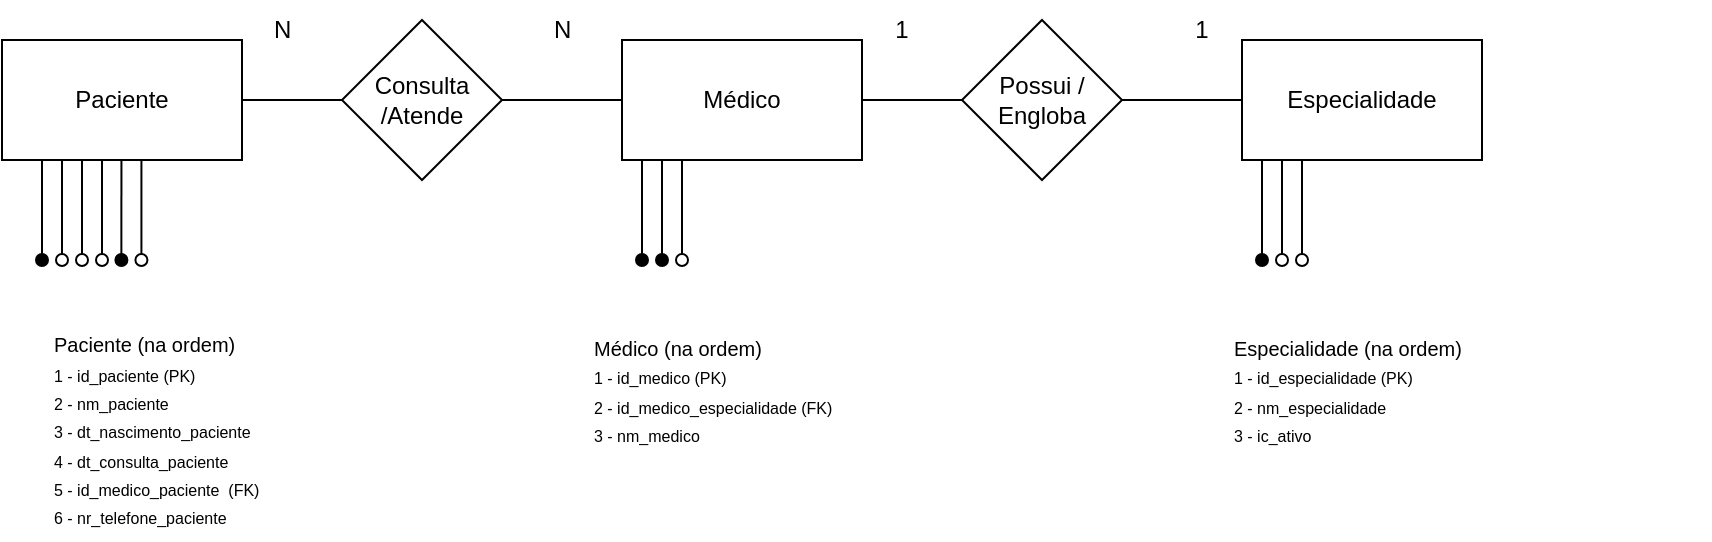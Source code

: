 <mxfile version="24.5.1" type="device">
  <diagram name="Página-1" id="NE8ySHJnJ_zSydIGldCs">
    <mxGraphModel dx="1050" dy="522" grid="1" gridSize="10" guides="1" tooltips="1" connect="1" arrows="1" fold="1" page="1" pageScale="1" pageWidth="827" pageHeight="1169" math="0" shadow="0">
      <root>
        <mxCell id="0" />
        <mxCell id="1" parent="0" />
        <mxCell id="jymh45gK8Xf7N7y_NM-f-6" style="edgeStyle=orthogonalEdgeStyle;rounded=0;orthogonalLoop=1;jettySize=auto;html=1;endArrow=none;endFill=0;" edge="1" parent="1" source="jymh45gK8Xf7N7y_NM-f-1" target="jymh45gK8Xf7N7y_NM-f-4">
          <mxGeometry relative="1" as="geometry" />
        </mxCell>
        <mxCell id="jymh45gK8Xf7N7y_NM-f-12" style="edgeStyle=orthogonalEdgeStyle;rounded=0;orthogonalLoop=1;jettySize=auto;html=1;endArrow=oval;endFill=1;" edge="1" parent="1" source="jymh45gK8Xf7N7y_NM-f-1">
          <mxGeometry relative="1" as="geometry">
            <mxPoint x="50" y="290" as="targetPoint" />
            <Array as="points">
              <mxPoint x="50" y="290" />
            </Array>
          </mxGeometry>
        </mxCell>
        <mxCell id="jymh45gK8Xf7N7y_NM-f-13" style="edgeStyle=orthogonalEdgeStyle;rounded=0;orthogonalLoop=1;jettySize=auto;html=1;endArrow=oval;endFill=0;" edge="1" parent="1" source="jymh45gK8Xf7N7y_NM-f-1">
          <mxGeometry relative="1" as="geometry">
            <mxPoint x="60" y="290" as="targetPoint" />
            <Array as="points">
              <mxPoint x="60" y="290" />
            </Array>
          </mxGeometry>
        </mxCell>
        <mxCell id="jymh45gK8Xf7N7y_NM-f-1" value="Paciente" style="rounded=0;whiteSpace=wrap;html=1;" vertex="1" parent="1">
          <mxGeometry x="30" y="180" width="120" height="60" as="geometry" />
        </mxCell>
        <mxCell id="jymh45gK8Xf7N7y_NM-f-8" style="edgeStyle=orthogonalEdgeStyle;rounded=0;orthogonalLoop=1;jettySize=auto;html=1;endArrow=none;endFill=0;" edge="1" parent="1" source="jymh45gK8Xf7N7y_NM-f-2" target="jymh45gK8Xf7N7y_NM-f-5">
          <mxGeometry relative="1" as="geometry" />
        </mxCell>
        <mxCell id="jymh45gK8Xf7N7y_NM-f-2" value="Médico" style="rounded=0;whiteSpace=wrap;html=1;" vertex="1" parent="1">
          <mxGeometry x="340" y="180" width="120" height="60" as="geometry" />
        </mxCell>
        <mxCell id="jymh45gK8Xf7N7y_NM-f-3" value="Especialidade" style="rounded=0;whiteSpace=wrap;html=1;" vertex="1" parent="1">
          <mxGeometry x="650" y="180" width="120" height="60" as="geometry" />
        </mxCell>
        <mxCell id="jymh45gK8Xf7N7y_NM-f-7" style="edgeStyle=orthogonalEdgeStyle;rounded=0;orthogonalLoop=1;jettySize=auto;html=1;endArrow=none;endFill=0;" edge="1" parent="1" source="jymh45gK8Xf7N7y_NM-f-4" target="jymh45gK8Xf7N7y_NM-f-2">
          <mxGeometry relative="1" as="geometry" />
        </mxCell>
        <mxCell id="jymh45gK8Xf7N7y_NM-f-4" value="Consulta /Atende" style="rhombus;whiteSpace=wrap;html=1;" vertex="1" parent="1">
          <mxGeometry x="200" y="170" width="80" height="80" as="geometry" />
        </mxCell>
        <mxCell id="jymh45gK8Xf7N7y_NM-f-9" style="edgeStyle=orthogonalEdgeStyle;rounded=0;orthogonalLoop=1;jettySize=auto;html=1;endArrow=none;endFill=0;" edge="1" parent="1" source="jymh45gK8Xf7N7y_NM-f-5" target="jymh45gK8Xf7N7y_NM-f-3">
          <mxGeometry relative="1" as="geometry" />
        </mxCell>
        <mxCell id="jymh45gK8Xf7N7y_NM-f-5" value="Possui / Engloba" style="rhombus;whiteSpace=wrap;html=1;" vertex="1" parent="1">
          <mxGeometry x="510" y="170" width="80" height="80" as="geometry" />
        </mxCell>
        <mxCell id="jymh45gK8Xf7N7y_NM-f-14" style="edgeStyle=orthogonalEdgeStyle;rounded=0;orthogonalLoop=1;jettySize=auto;html=1;endArrow=oval;endFill=1;" edge="1" parent="1">
          <mxGeometry relative="1" as="geometry">
            <mxPoint x="350" y="290" as="targetPoint" />
            <mxPoint x="350" y="240" as="sourcePoint" />
            <Array as="points">
              <mxPoint x="350" y="290" />
            </Array>
          </mxGeometry>
        </mxCell>
        <mxCell id="jymh45gK8Xf7N7y_NM-f-15" style="edgeStyle=orthogonalEdgeStyle;rounded=0;orthogonalLoop=1;jettySize=auto;html=1;endArrow=oval;endFill=1;" edge="1" parent="1">
          <mxGeometry relative="1" as="geometry">
            <mxPoint x="360" y="290" as="targetPoint" />
            <mxPoint x="360" y="240" as="sourcePoint" />
            <Array as="points">
              <mxPoint x="360" y="290" />
            </Array>
          </mxGeometry>
        </mxCell>
        <mxCell id="jymh45gK8Xf7N7y_NM-f-16" style="edgeStyle=orthogonalEdgeStyle;rounded=0;orthogonalLoop=1;jettySize=auto;html=1;endArrow=oval;endFill=1;" edge="1" parent="1">
          <mxGeometry relative="1" as="geometry">
            <mxPoint x="660" y="290" as="targetPoint" />
            <mxPoint x="660" y="240" as="sourcePoint" />
            <Array as="points">
              <mxPoint x="660" y="290" />
            </Array>
          </mxGeometry>
        </mxCell>
        <mxCell id="jymh45gK8Xf7N7y_NM-f-17" style="edgeStyle=orthogonalEdgeStyle;rounded=0;orthogonalLoop=1;jettySize=auto;html=1;endArrow=oval;endFill=0;" edge="1" parent="1">
          <mxGeometry relative="1" as="geometry">
            <mxPoint x="670" y="290" as="targetPoint" />
            <mxPoint x="670" y="240" as="sourcePoint" />
            <Array as="points">
              <mxPoint x="670" y="290" />
            </Array>
          </mxGeometry>
        </mxCell>
        <mxCell id="jymh45gK8Xf7N7y_NM-f-18" value="N" style="text;strokeColor=none;fillColor=none;align=left;verticalAlign=middle;spacingLeft=4;spacingRight=4;overflow=hidden;points=[[0,0.5],[1,0.5]];portConstraint=eastwest;rotatable=0;whiteSpace=wrap;html=1;" vertex="1" parent="1">
          <mxGeometry x="160" y="160" width="80" height="30" as="geometry" />
        </mxCell>
        <mxCell id="jymh45gK8Xf7N7y_NM-f-19" value="N" style="text;strokeColor=none;fillColor=none;align=left;verticalAlign=middle;spacingLeft=4;spacingRight=4;overflow=hidden;points=[[0,0.5],[1,0.5]];portConstraint=eastwest;rotatable=0;whiteSpace=wrap;html=1;" vertex="1" parent="1">
          <mxGeometry x="300" y="160" width="80" height="30" as="geometry" />
        </mxCell>
        <mxCell id="jymh45gK8Xf7N7y_NM-f-20" value="1" style="text;html=1;align=center;verticalAlign=middle;whiteSpace=wrap;rounded=0;" vertex="1" parent="1">
          <mxGeometry x="600" y="160" width="60" height="30" as="geometry" />
        </mxCell>
        <mxCell id="jymh45gK8Xf7N7y_NM-f-21" value="1" style="text;html=1;align=center;verticalAlign=middle;whiteSpace=wrap;rounded=0;" vertex="1" parent="1">
          <mxGeometry x="450" y="160" width="60" height="30" as="geometry" />
        </mxCell>
        <mxCell id="jymh45gK8Xf7N7y_NM-f-22" style="edgeStyle=orthogonalEdgeStyle;rounded=0;orthogonalLoop=1;jettySize=auto;html=1;endArrow=oval;endFill=0;" edge="1" parent="1">
          <mxGeometry relative="1" as="geometry">
            <mxPoint x="70" y="290" as="targetPoint" />
            <mxPoint x="70" y="240" as="sourcePoint" />
            <Array as="points">
              <mxPoint x="70" y="290" />
            </Array>
          </mxGeometry>
        </mxCell>
        <mxCell id="jymh45gK8Xf7N7y_NM-f-23" style="edgeStyle=orthogonalEdgeStyle;rounded=0;orthogonalLoop=1;jettySize=auto;html=1;endArrow=oval;endFill=0;" edge="1" parent="1">
          <mxGeometry relative="1" as="geometry">
            <mxPoint x="80" y="290" as="targetPoint" />
            <mxPoint x="80" y="240" as="sourcePoint" />
            <Array as="points">
              <mxPoint x="80" y="290" />
            </Array>
          </mxGeometry>
        </mxCell>
        <mxCell id="jymh45gK8Xf7N7y_NM-f-24" style="edgeStyle=orthogonalEdgeStyle;rounded=0;orthogonalLoop=1;jettySize=auto;html=1;endArrow=oval;endFill=0;" edge="1" parent="1">
          <mxGeometry relative="1" as="geometry">
            <mxPoint x="370" y="290" as="targetPoint" />
            <mxPoint x="370" y="240" as="sourcePoint" />
            <Array as="points">
              <mxPoint x="370" y="290" />
            </Array>
          </mxGeometry>
        </mxCell>
        <mxCell id="jymh45gK8Xf7N7y_NM-f-25" style="edgeStyle=orthogonalEdgeStyle;rounded=0;orthogonalLoop=1;jettySize=auto;html=1;endArrow=oval;endFill=1;" edge="1" parent="1">
          <mxGeometry relative="1" as="geometry">
            <mxPoint x="90" y="290" as="targetPoint" />
            <mxPoint x="89.71" y="240" as="sourcePoint" />
            <Array as="points">
              <mxPoint x="89.71" y="290" />
            </Array>
          </mxGeometry>
        </mxCell>
        <mxCell id="jymh45gK8Xf7N7y_NM-f-29" value="&lt;font style=&quot;font-size: 10px;&quot;&gt;Paciente (na ordem)&lt;/font&gt;&lt;div&gt;&lt;font style=&quot;font-size: 8px;&quot;&gt;1 - id_paciente (PK)&lt;/font&gt;&lt;/div&gt;&lt;div&gt;&lt;font style=&quot;font-size: 8px;&quot;&gt;2 - nm_paciente&lt;/font&gt;&lt;/div&gt;&lt;div&gt;&lt;font style=&quot;font-size: 8px;&quot;&gt;3 - dt_nascimento_paciente&lt;/font&gt;&lt;/div&gt;&lt;div&gt;&lt;font style=&quot;font-size: 8px;&quot;&gt;4 - dt_consulta_paciente&lt;/font&gt;&lt;/div&gt;&lt;div&gt;&lt;font style=&quot;font-size: 8px;&quot;&gt;5 - id_medico_paciente&amp;nbsp; (FK)&lt;/font&gt;&lt;/div&gt;&lt;div&gt;&lt;font style=&quot;font-size: 8px;&quot;&gt;6 - nr_telefone_paciente&lt;/font&gt;&lt;/div&gt;" style="text;strokeColor=none;fillColor=none;align=left;verticalAlign=middle;spacingLeft=4;spacingRight=4;overflow=hidden;points=[[0,0.5],[1,0.5]];portConstraint=eastwest;rotatable=0;whiteSpace=wrap;html=1;" vertex="1" parent="1">
          <mxGeometry x="50" y="320" width="244" height="110" as="geometry" />
        </mxCell>
        <mxCell id="jymh45gK8Xf7N7y_NM-f-30" style="edgeStyle=orthogonalEdgeStyle;rounded=0;orthogonalLoop=1;jettySize=auto;html=1;endArrow=oval;endFill=0;" edge="1" parent="1">
          <mxGeometry relative="1" as="geometry">
            <mxPoint x="99.71" y="290" as="targetPoint" />
            <mxPoint x="99.71" y="240" as="sourcePoint" />
            <Array as="points">
              <mxPoint x="100" y="240" />
              <mxPoint x="100" y="240" />
            </Array>
          </mxGeometry>
        </mxCell>
        <mxCell id="jymh45gK8Xf7N7y_NM-f-31" value="&lt;font style=&quot;font-size: 10px;&quot;&gt;Médico (na ordem)&lt;/font&gt;&lt;div&gt;&lt;font style=&quot;font-size: 8px;&quot;&gt;1 - id_medico (PK)&lt;/font&gt;&lt;/div&gt;&lt;div&gt;&lt;font style=&quot;font-size: 8px;&quot;&gt;2 - id_medico_especialidade (FK)&lt;/font&gt;&lt;/div&gt;&lt;div&gt;&lt;font style=&quot;font-size: 8px;&quot;&gt;3 - nm_medico&lt;/font&gt;&lt;/div&gt;" style="text;strokeColor=none;fillColor=none;align=left;verticalAlign=middle;spacingLeft=4;spacingRight=4;overflow=hidden;points=[[0,0.5],[1,0.5]];portConstraint=eastwest;rotatable=0;whiteSpace=wrap;html=1;" vertex="1" parent="1">
          <mxGeometry x="320" y="300" width="244" height="110" as="geometry" />
        </mxCell>
        <mxCell id="jymh45gK8Xf7N7y_NM-f-32" value="&lt;font style=&quot;font-size: 10px;&quot;&gt;Especialidade (na ordem)&lt;/font&gt;&lt;div&gt;&lt;font style=&quot;font-size: 8px;&quot;&gt;1 - id_especialidade (PK)&lt;/font&gt;&lt;/div&gt;&lt;div&gt;&lt;font style=&quot;font-size: 8px;&quot;&gt;2 - nm_especialidade&lt;/font&gt;&lt;/div&gt;&lt;div&gt;&lt;font style=&quot;font-size: 8px;&quot;&gt;3 - ic_ativo&lt;/font&gt;&lt;/div&gt;" style="text;strokeColor=none;fillColor=none;align=left;verticalAlign=middle;spacingLeft=4;spacingRight=4;overflow=hidden;points=[[0,0.5],[1,0.5]];portConstraint=eastwest;rotatable=0;whiteSpace=wrap;html=1;" vertex="1" parent="1">
          <mxGeometry x="640" y="300" width="244" height="110" as="geometry" />
        </mxCell>
        <mxCell id="jymh45gK8Xf7N7y_NM-f-33" style="edgeStyle=orthogonalEdgeStyle;rounded=0;orthogonalLoop=1;jettySize=auto;html=1;endArrow=oval;endFill=0;" edge="1" parent="1">
          <mxGeometry relative="1" as="geometry">
            <mxPoint x="680" y="290" as="targetPoint" />
            <mxPoint x="680" y="240" as="sourcePoint" />
            <Array as="points">
              <mxPoint x="680" y="290" />
            </Array>
          </mxGeometry>
        </mxCell>
      </root>
    </mxGraphModel>
  </diagram>
</mxfile>
